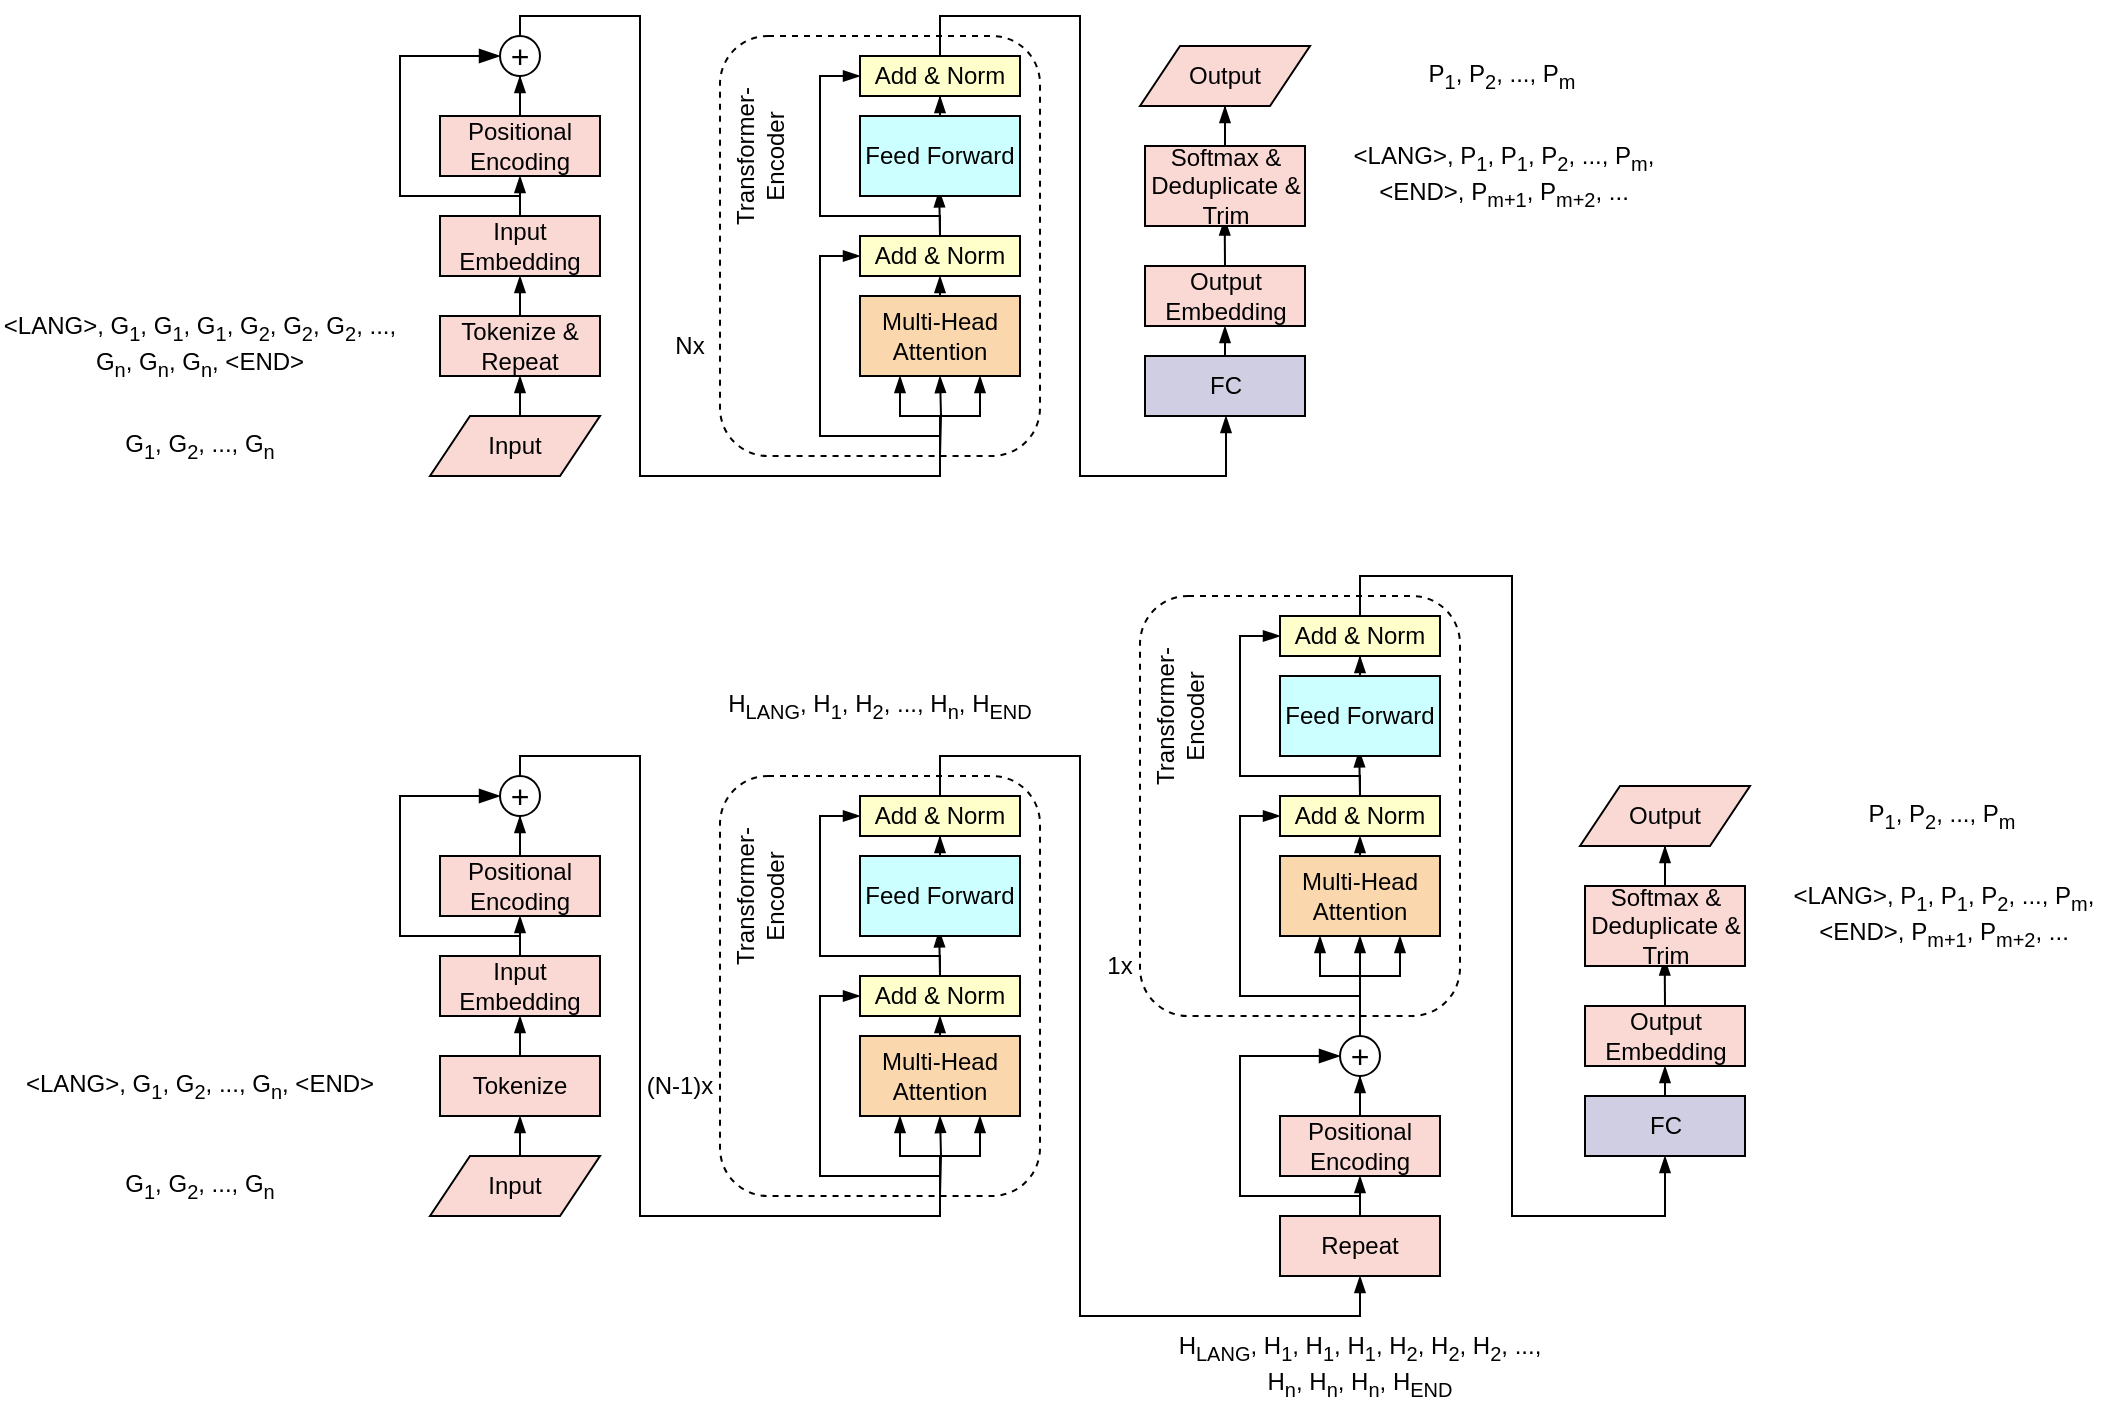 <mxfile version="20.8.13" type="github">
  <diagram name="Page-1" id="c7558073-3199-34d8-9f00-42111426c3f3">
    <mxGraphModel dx="2256" dy="549" grid="1" gridSize="10" guides="1" tooltips="1" connect="1" arrows="1" fold="1" page="1" pageScale="1" pageWidth="826" pageHeight="1169" background="none" math="0" shadow="0">
      <root>
        <mxCell id="0" />
        <mxCell id="1" parent="0" />
        <mxCell id="MkItr3fGSmLbSDY-v6VV-119" value="" style="rounded=1;whiteSpace=wrap;html=1;strokeWidth=1;fontSize=16;fillColor=none;fontStyle=0;dashed=1;" vertex="1" parent="1">
          <mxGeometry x="280" y="140" width="160" height="210" as="geometry" />
        </mxCell>
        <mxCell id="MkItr3fGSmLbSDY-v6VV-110" style="edgeStyle=orthogonalEdgeStyle;rounded=0;orthogonalLoop=1;jettySize=auto;html=1;exitX=0.5;exitY=0;exitDx=0;exitDy=0;strokeWidth=1;fontSize=20;entryX=0.495;entryY=0.93;entryDx=0;entryDy=0;entryPerimeter=0;endArrow=blockThin;endFill=1;fontStyle=0" edge="1" parent="1" source="14" target="MkItr3fGSmLbSDY-v6VV-109">
          <mxGeometry relative="1" as="geometry" />
        </mxCell>
        <mxCell id="MkItr3fGSmLbSDY-v6VV-113" style="edgeStyle=orthogonalEdgeStyle;rounded=0;orthogonalLoop=1;jettySize=auto;html=1;exitX=0.5;exitY=0;exitDx=0;exitDy=0;entryX=0;entryY=0.5;entryDx=0;entryDy=0;strokeWidth=1;fontSize=20;endArrow=blockThin;endFill=1;fontStyle=0" edge="1" parent="1" source="14" target="MkItr3fGSmLbSDY-v6VV-111">
          <mxGeometry relative="1" as="geometry">
            <Array as="points">
              <mxPoint x="390" y="230" />
              <mxPoint x="330" y="230" />
              <mxPoint x="330" y="160" />
            </Array>
          </mxGeometry>
        </mxCell>
        <mxCell id="14" value="Add &amp; Norm" style="whiteSpace=wrap;align=center;verticalAlign=middle;fontStyle=0;strokeWidth=1;fillColor=#FFFFCC" parent="1" vertex="1">
          <mxGeometry x="350" y="240" width="80" height="20" as="geometry" />
        </mxCell>
        <mxCell id="MkItr3fGSmLbSDY-v6VV-99" style="edgeStyle=orthogonalEdgeStyle;rounded=0;orthogonalLoop=1;jettySize=auto;html=1;exitX=0.5;exitY=0;exitDx=0;exitDy=0;entryX=0.5;entryY=1;entryDx=0;entryDy=0;strokeWidth=1;endArrow=blockThin;endFill=1;fontStyle=0" edge="1" parent="1" source="MkItr3fGSmLbSDY-v6VV-98" target="14">
          <mxGeometry relative="1" as="geometry" />
        </mxCell>
        <mxCell id="MkItr3fGSmLbSDY-v6VV-98" value="Multi-Head Attention" style="whiteSpace=wrap;align=center;verticalAlign=middle;fontStyle=0;strokeWidth=1;fillColor=#fad7ac;strokeColor=#000000;" vertex="1" parent="1">
          <mxGeometry x="350" y="270" width="80" height="40" as="geometry" />
        </mxCell>
        <mxCell id="MkItr3fGSmLbSDY-v6VV-104" style="edgeStyle=orthogonalEdgeStyle;rounded=0;orthogonalLoop=1;jettySize=auto;html=1;exitX=0.5;exitY=0;exitDx=0;exitDy=0;entryX=0.5;entryY=1;entryDx=0;entryDy=0;fontSize=20;strokeWidth=1;endArrow=blockThin;endFill=1;fontStyle=0" edge="1" parent="1" source="MkItr3fGSmLbSDY-v6VV-100" target="MkItr3fGSmLbSDY-v6VV-102">
          <mxGeometry relative="1" as="geometry" />
        </mxCell>
        <mxCell id="MkItr3fGSmLbSDY-v6VV-100" value="Input Embedding" style="whiteSpace=wrap;align=center;verticalAlign=middle;fontStyle=0;strokeWidth=1;fillColor=#fad9d5;strokeColor=#000000;" vertex="1" parent="1">
          <mxGeometry x="140" y="230" width="80" height="30" as="geometry" />
        </mxCell>
        <mxCell id="MkItr3fGSmLbSDY-v6VV-114" style="edgeStyle=orthogonalEdgeStyle;rounded=0;orthogonalLoop=1;jettySize=auto;html=1;exitX=0.5;exitY=0;exitDx=0;exitDy=0;strokeWidth=1;fontSize=20;endArrow=blockThin;endFill=1;fontStyle=0" edge="1" parent="1" target="MkItr3fGSmLbSDY-v6VV-98">
          <mxGeometry relative="1" as="geometry">
            <mxPoint x="390" y="350" as="sourcePoint" />
          </mxGeometry>
        </mxCell>
        <mxCell id="MkItr3fGSmLbSDY-v6VV-115" style="edgeStyle=orthogonalEdgeStyle;rounded=0;orthogonalLoop=1;jettySize=auto;html=1;exitX=0.5;exitY=0;exitDx=0;exitDy=0;entryX=0.75;entryY=1;entryDx=0;entryDy=0;strokeWidth=1;fontSize=20;endArrow=blockThin;endFill=1;fontStyle=0" edge="1" parent="1" target="MkItr3fGSmLbSDY-v6VV-98">
          <mxGeometry relative="1" as="geometry">
            <mxPoint x="390" y="350" as="sourcePoint" />
            <Array as="points">
              <mxPoint x="390" y="330" />
              <mxPoint x="410" y="330" />
            </Array>
          </mxGeometry>
        </mxCell>
        <mxCell id="MkItr3fGSmLbSDY-v6VV-116" style="edgeStyle=orthogonalEdgeStyle;rounded=0;orthogonalLoop=1;jettySize=auto;html=1;exitX=0.5;exitY=0;exitDx=0;exitDy=0;entryX=0.25;entryY=1;entryDx=0;entryDy=0;strokeWidth=1;fontSize=20;endArrow=blockThin;endFill=1;fontStyle=0" edge="1" parent="1" source="MkItr3fGSmLbSDY-v6VV-101" target="MkItr3fGSmLbSDY-v6VV-98">
          <mxGeometry relative="1" as="geometry">
            <mxPoint x="390" y="350" as="sourcePoint" />
            <Array as="points">
              <mxPoint x="180" y="130" />
              <mxPoint x="240" y="130" />
              <mxPoint x="240" y="360" />
              <mxPoint x="390" y="360" />
              <mxPoint x="390" y="330" />
              <mxPoint x="370" y="330" />
            </Array>
          </mxGeometry>
        </mxCell>
        <mxCell id="MkItr3fGSmLbSDY-v6VV-117" style="edgeStyle=orthogonalEdgeStyle;rounded=0;orthogonalLoop=1;jettySize=auto;html=1;exitX=0.5;exitY=0;exitDx=0;exitDy=0;entryX=0;entryY=0.5;entryDx=0;entryDy=0;strokeWidth=1;fontSize=20;endArrow=blockThin;endFill=1;fontStyle=0" edge="1" parent="1" source="MkItr3fGSmLbSDY-v6VV-101" target="14">
          <mxGeometry relative="1" as="geometry">
            <mxPoint x="390" y="350" as="sourcePoint" />
            <Array as="points">
              <mxPoint x="180" y="130" />
              <mxPoint x="240" y="130" />
              <mxPoint x="240" y="360" />
              <mxPoint x="390" y="360" />
              <mxPoint x="390" y="340" />
              <mxPoint x="330" y="340" />
              <mxPoint x="330" y="250" />
            </Array>
          </mxGeometry>
        </mxCell>
        <mxCell id="MkItr3fGSmLbSDY-v6VV-101" value="&lt;font style=&quot;font-size: 16px;&quot;&gt;+&lt;/font&gt;" style="ellipse;whiteSpace=wrap;html=1;aspect=fixed;strokeColor=#000000;strokeWidth=1;fontStyle=0" vertex="1" parent="1">
          <mxGeometry x="170" y="140" width="20" height="20" as="geometry" />
        </mxCell>
        <mxCell id="MkItr3fGSmLbSDY-v6VV-106" style="edgeStyle=orthogonalEdgeStyle;rounded=0;orthogonalLoop=1;jettySize=auto;html=1;exitX=0.5;exitY=0;exitDx=0;exitDy=0;fontSize=20;strokeWidth=1;endArrow=blockThin;endFill=1;fontStyle=0" edge="1" parent="1" source="MkItr3fGSmLbSDY-v6VV-102" target="MkItr3fGSmLbSDY-v6VV-101">
          <mxGeometry relative="1" as="geometry" />
        </mxCell>
        <mxCell id="MkItr3fGSmLbSDY-v6VV-102" value="Positional Encoding" style="whiteSpace=wrap;align=center;verticalAlign=middle;fontStyle=0;strokeWidth=1;fillColor=#fad9d5;strokeColor=#000000;" vertex="1" parent="1">
          <mxGeometry x="140" y="180" width="80" height="30" as="geometry" />
        </mxCell>
        <mxCell id="MkItr3fGSmLbSDY-v6VV-107" value="" style="edgeStyle=segmentEdgeStyle;endArrow=blockThin;html=1;curved=0;rounded=0;endSize=8;startSize=8;fontSize=20;exitX=0.5;exitY=0;exitDx=0;exitDy=0;entryX=0;entryY=0.5;entryDx=0;entryDy=0;strokeWidth=1;endFill=1;fontStyle=0" edge="1" parent="1" source="MkItr3fGSmLbSDY-v6VV-100" target="MkItr3fGSmLbSDY-v6VV-101">
          <mxGeometry width="50" height="50" relative="1" as="geometry">
            <mxPoint x="180" y="270" as="sourcePoint" />
            <mxPoint x="380" y="250" as="targetPoint" />
            <Array as="points">
              <mxPoint x="180" y="220" />
              <mxPoint x="120" y="220" />
              <mxPoint x="120" y="150" />
            </Array>
          </mxGeometry>
        </mxCell>
        <mxCell id="MkItr3fGSmLbSDY-v6VV-141" style="edgeStyle=orthogonalEdgeStyle;rounded=0;orthogonalLoop=1;jettySize=auto;html=1;exitX=0.5;exitY=0;exitDx=0;exitDy=0;entryX=0.498;entryY=0.906;entryDx=0;entryDy=0;entryPerimeter=0;strokeWidth=1;fontSize=12;endArrow=blockThin;endFill=1;" edge="1" parent="1" source="MkItr3fGSmLbSDY-v6VV-108" target="MkItr3fGSmLbSDY-v6VV-140">
          <mxGeometry relative="1" as="geometry" />
        </mxCell>
        <mxCell id="MkItr3fGSmLbSDY-v6VV-108" value="Output Embedding" style="whiteSpace=wrap;align=center;verticalAlign=middle;fontStyle=0;strokeWidth=1;fillColor=#fad9d5;strokeColor=#000000;" vertex="1" parent="1">
          <mxGeometry x="492.5" y="255" width="80" height="30" as="geometry" />
        </mxCell>
        <mxCell id="MkItr3fGSmLbSDY-v6VV-112" style="edgeStyle=orthogonalEdgeStyle;rounded=0;orthogonalLoop=1;jettySize=auto;html=1;exitX=0.5;exitY=0;exitDx=0;exitDy=0;strokeWidth=1;fontSize=20;endArrow=blockThin;endFill=1;fontStyle=0" edge="1" parent="1" source="MkItr3fGSmLbSDY-v6VV-109" target="MkItr3fGSmLbSDY-v6VV-111">
          <mxGeometry relative="1" as="geometry" />
        </mxCell>
        <mxCell id="MkItr3fGSmLbSDY-v6VV-109" value="Feed Forward" style="whiteSpace=wrap;align=center;verticalAlign=middle;fontStyle=0;strokeWidth=1;fillColor=#CCFFFF;" vertex="1" parent="1">
          <mxGeometry x="350" y="180" width="80" height="40" as="geometry" />
        </mxCell>
        <mxCell id="MkItr3fGSmLbSDY-v6VV-130" style="edgeStyle=orthogonalEdgeStyle;rounded=0;orthogonalLoop=1;jettySize=auto;html=1;exitX=0.5;exitY=0;exitDx=0;exitDy=0;strokeWidth=1;fontSize=12;endArrow=blockThin;endFill=1;fontStyle=0;entryX=0.5;entryY=1;entryDx=0;entryDy=0;" edge="1" parent="1" source="MkItr3fGSmLbSDY-v6VV-111" target="MkItr3fGSmLbSDY-v6VV-129">
          <mxGeometry relative="1" as="geometry">
            <mxPoint x="600" y="380" as="targetPoint" />
            <Array as="points">
              <mxPoint x="390" y="130" />
              <mxPoint x="460" y="130" />
              <mxPoint x="460" y="360" />
              <mxPoint x="533" y="360" />
              <mxPoint x="533" y="330" />
            </Array>
          </mxGeometry>
        </mxCell>
        <mxCell id="MkItr3fGSmLbSDY-v6VV-111" value="Add &amp; Norm" style="whiteSpace=wrap;align=center;verticalAlign=middle;fontStyle=0;strokeWidth=1;fillColor=#FFFFCC" vertex="1" parent="1">
          <mxGeometry x="350" y="150" width="80" height="20" as="geometry" />
        </mxCell>
        <mxCell id="MkItr3fGSmLbSDY-v6VV-121" value="Transformer-Encoder" style="text;html=1;strokeColor=none;fillColor=none;align=center;verticalAlign=middle;whiteSpace=wrap;rounded=0;fontSize=12;horizontal=0;fontStyle=0" vertex="1" parent="1">
          <mxGeometry x="270" y="185" width="60" height="30" as="geometry" />
        </mxCell>
        <mxCell id="MkItr3fGSmLbSDY-v6VV-122" value="Nx" style="text;html=1;strokeColor=none;fillColor=none;align=center;verticalAlign=middle;whiteSpace=wrap;rounded=0;fontSize=12;fontStyle=0" vertex="1" parent="1">
          <mxGeometry x="250" y="280" width="30" height="30" as="geometry" />
        </mxCell>
        <mxCell id="MkItr3fGSmLbSDY-v6VV-131" style="edgeStyle=orthogonalEdgeStyle;rounded=0;orthogonalLoop=1;jettySize=auto;html=1;exitX=0.5;exitY=0;exitDx=0;exitDy=0;entryX=0.5;entryY=1;entryDx=0;entryDy=0;strokeWidth=1;fontSize=12;endArrow=blockThin;endFill=1;fontStyle=0" edge="1" parent="1" source="MkItr3fGSmLbSDY-v6VV-129" target="MkItr3fGSmLbSDY-v6VV-108">
          <mxGeometry relative="1" as="geometry" />
        </mxCell>
        <mxCell id="MkItr3fGSmLbSDY-v6VV-129" value="FC" style="whiteSpace=wrap;align=center;verticalAlign=middle;fontStyle=0;strokeWidth=1;fillColor=#d0cee2;strokeColor=#000000;" vertex="1" parent="1">
          <mxGeometry x="492.5" y="300" width="80" height="30" as="geometry" />
        </mxCell>
        <mxCell id="MkItr3fGSmLbSDY-v6VV-136" style="edgeStyle=orthogonalEdgeStyle;rounded=0;orthogonalLoop=1;jettySize=auto;html=1;exitX=0.5;exitY=0;exitDx=0;exitDy=0;entryX=0.5;entryY=1;entryDx=0;entryDy=0;strokeWidth=1;fontSize=12;endArrow=blockThin;endFill=1;" edge="1" parent="1" source="MkItr3fGSmLbSDY-v6VV-133" target="MkItr3fGSmLbSDY-v6VV-134">
          <mxGeometry relative="1" as="geometry" />
        </mxCell>
        <mxCell id="MkItr3fGSmLbSDY-v6VV-133" value="Input" style="shape=parallelogram;perimeter=parallelogramPerimeter;whiteSpace=wrap;html=1;fixedSize=1;strokeColor=#000000;strokeWidth=1;fontSize=12;fillColor=#fad9d5;fontStyle=0" vertex="1" parent="1">
          <mxGeometry x="135" y="330" width="85" height="30" as="geometry" />
        </mxCell>
        <mxCell id="MkItr3fGSmLbSDY-v6VV-137" style="edgeStyle=orthogonalEdgeStyle;rounded=0;orthogonalLoop=1;jettySize=auto;html=1;exitX=0.5;exitY=0;exitDx=0;exitDy=0;entryX=0.5;entryY=1;entryDx=0;entryDy=0;strokeWidth=1;fontSize=12;endArrow=blockThin;endFill=1;" edge="1" parent="1" source="MkItr3fGSmLbSDY-v6VV-134" target="MkItr3fGSmLbSDY-v6VV-100">
          <mxGeometry relative="1" as="geometry" />
        </mxCell>
        <mxCell id="MkItr3fGSmLbSDY-v6VV-134" value="Tokenize &amp; Repeat" style="whiteSpace=wrap;align=center;verticalAlign=middle;fontStyle=0;strokeWidth=1;fillColor=#fad9d5;strokeColor=#000000;" vertex="1" parent="1">
          <mxGeometry x="140" y="280" width="80" height="30" as="geometry" />
        </mxCell>
        <mxCell id="MkItr3fGSmLbSDY-v6VV-135" value="G&lt;sub style=&quot;border-color: var(--border-color);&quot;&gt;1&lt;/sub&gt;, G&lt;sub style=&quot;border-color: var(--border-color);&quot;&gt;2&lt;/sub&gt;, ..., G&lt;sub style=&quot;border-color: var(--border-color);&quot;&gt;n&lt;/sub&gt;" style="text;html=1;strokeColor=none;fillColor=none;align=center;verticalAlign=middle;whiteSpace=wrap;rounded=0;fontSize=12;" vertex="1" parent="1">
          <mxGeometry x="-25" y="330" width="90" height="30" as="geometry" />
        </mxCell>
        <mxCell id="MkItr3fGSmLbSDY-v6VV-138" value="&amp;lt;LANG&amp;gt;, G&lt;sub style=&quot;border-color: var(--border-color);&quot;&gt;1&lt;/sub&gt;, G&lt;sub style=&quot;border-color: var(--border-color);&quot;&gt;1&lt;/sub&gt;, G&lt;sub style=&quot;border-color: var(--border-color);&quot;&gt;1&lt;/sub&gt;, G&lt;sub style=&quot;border-color: var(--border-color);&quot;&gt;2&lt;/sub&gt;, G&lt;sub style=&quot;border-color: var(--border-color);&quot;&gt;2&lt;/sub&gt;, G&lt;sub style=&quot;border-color: var(--border-color);&quot;&gt;2&lt;/sub&gt;,&amp;nbsp;..., G&lt;sub style=&quot;border-color: var(--border-color);&quot;&gt;n&lt;/sub&gt;, G&lt;sub style=&quot;border-color: var(--border-color);&quot;&gt;n&lt;/sub&gt;,&amp;nbsp;G&lt;sub style=&quot;border-color: var(--border-color);&quot;&gt;n&lt;/sub&gt;, &amp;lt;END&amp;gt;" style="text;html=1;strokeColor=none;fillColor=none;align=center;verticalAlign=middle;whiteSpace=wrap;rounded=0;fontSize=12;" vertex="1" parent="1">
          <mxGeometry x="-80" y="280" width="200" height="30" as="geometry" />
        </mxCell>
        <mxCell id="MkItr3fGSmLbSDY-v6VV-143" style="edgeStyle=orthogonalEdgeStyle;rounded=0;orthogonalLoop=1;jettySize=auto;html=1;exitX=0.5;exitY=0;exitDx=0;exitDy=0;strokeWidth=1;fontSize=12;endArrow=blockThin;endFill=1;" edge="1" parent="1" source="MkItr3fGSmLbSDY-v6VV-140" target="MkItr3fGSmLbSDY-v6VV-142">
          <mxGeometry relative="1" as="geometry" />
        </mxCell>
        <mxCell id="MkItr3fGSmLbSDY-v6VV-140" value="Softmax &amp; Deduplicate &amp; Trim" style="whiteSpace=wrap;align=center;verticalAlign=middle;fontStyle=0;strokeWidth=1;fillColor=#fad9d5;strokeColor=#000000;" vertex="1" parent="1">
          <mxGeometry x="492.5" y="195" width="80" height="40" as="geometry" />
        </mxCell>
        <mxCell id="MkItr3fGSmLbSDY-v6VV-142" value="Output" style="shape=parallelogram;perimeter=parallelogramPerimeter;whiteSpace=wrap;html=1;fixedSize=1;strokeColor=#000000;strokeWidth=1;fontSize=12;fillColor=#fad9d5;fontStyle=0" vertex="1" parent="1">
          <mxGeometry x="490" y="145" width="85" height="30" as="geometry" />
        </mxCell>
        <mxCell id="MkItr3fGSmLbSDY-v6VV-144" value="P&lt;sub style=&quot;border-color: var(--border-color);&quot;&gt;1&lt;/sub&gt;, P&lt;sub style=&quot;border-color: var(--border-color);&quot;&gt;2&lt;/sub&gt;, ..., P&lt;sub style=&quot;border-color: var(--border-color);&quot;&gt;m&lt;/sub&gt;" style="text;html=1;strokeColor=none;fillColor=none;align=center;verticalAlign=middle;whiteSpace=wrap;rounded=0;fontSize=12;" vertex="1" parent="1">
          <mxGeometry x="626.25" y="145" width="90" height="30" as="geometry" />
        </mxCell>
        <mxCell id="MkItr3fGSmLbSDY-v6VV-145" value="&amp;lt;LANG&amp;gt;, P&lt;sub style=&quot;border-color: var(--border-color);&quot;&gt;1&lt;/sub&gt;, P&lt;sub style=&quot;border-color: var(--border-color);&quot;&gt;1&lt;/sub&gt;,&amp;nbsp;P&lt;sub style=&quot;border-color: var(--border-color);&quot;&gt;2&lt;/sub&gt;, ..., P&lt;sub style=&quot;border-color: var(--border-color);&quot;&gt;m&lt;/sub&gt;, &amp;lt;END&amp;gt;, P&lt;sub&gt;m+1&lt;/sub&gt;, P&lt;sub&gt;m+2&lt;/sub&gt;, ..." style="text;html=1;strokeColor=none;fillColor=none;align=center;verticalAlign=middle;whiteSpace=wrap;rounded=0;fontSize=12;" vertex="1" parent="1">
          <mxGeometry x="592.5" y="195" width="157.5" height="30" as="geometry" />
        </mxCell>
        <mxCell id="MkItr3fGSmLbSDY-v6VV-146" value="" style="rounded=1;whiteSpace=wrap;html=1;strokeWidth=1;fontSize=16;fillColor=none;fontStyle=0;dashed=1;" vertex="1" parent="1">
          <mxGeometry x="280" y="510" width="160" height="210" as="geometry" />
        </mxCell>
        <mxCell id="MkItr3fGSmLbSDY-v6VV-147" style="edgeStyle=orthogonalEdgeStyle;rounded=0;orthogonalLoop=1;jettySize=auto;html=1;exitX=0.5;exitY=0;exitDx=0;exitDy=0;strokeWidth=1;fontSize=20;entryX=0.495;entryY=0.93;entryDx=0;entryDy=0;entryPerimeter=0;endArrow=blockThin;endFill=1;fontStyle=0" edge="1" parent="1" source="MkItr3fGSmLbSDY-v6VV-149" target="MkItr3fGSmLbSDY-v6VV-165">
          <mxGeometry relative="1" as="geometry" />
        </mxCell>
        <mxCell id="MkItr3fGSmLbSDY-v6VV-148" style="edgeStyle=orthogonalEdgeStyle;rounded=0;orthogonalLoop=1;jettySize=auto;html=1;exitX=0.5;exitY=0;exitDx=0;exitDy=0;entryX=0;entryY=0.5;entryDx=0;entryDy=0;strokeWidth=1;fontSize=20;endArrow=blockThin;endFill=1;fontStyle=0" edge="1" parent="1" source="MkItr3fGSmLbSDY-v6VV-149" target="MkItr3fGSmLbSDY-v6VV-167">
          <mxGeometry relative="1" as="geometry">
            <Array as="points">
              <mxPoint x="390" y="600" />
              <mxPoint x="330" y="600" />
              <mxPoint x="330" y="530" />
            </Array>
          </mxGeometry>
        </mxCell>
        <mxCell id="MkItr3fGSmLbSDY-v6VV-149" value="Add &amp; Norm" style="whiteSpace=wrap;align=center;verticalAlign=middle;fontStyle=0;strokeWidth=1;fillColor=#FFFFCC" vertex="1" parent="1">
          <mxGeometry x="350" y="610" width="80" height="20" as="geometry" />
        </mxCell>
        <mxCell id="MkItr3fGSmLbSDY-v6VV-150" style="edgeStyle=orthogonalEdgeStyle;rounded=0;orthogonalLoop=1;jettySize=auto;html=1;exitX=0.5;exitY=0;exitDx=0;exitDy=0;entryX=0.5;entryY=1;entryDx=0;entryDy=0;strokeWidth=1;endArrow=blockThin;endFill=1;fontStyle=0" edge="1" parent="1" source="MkItr3fGSmLbSDY-v6VV-151" target="MkItr3fGSmLbSDY-v6VV-149">
          <mxGeometry relative="1" as="geometry" />
        </mxCell>
        <mxCell id="MkItr3fGSmLbSDY-v6VV-151" value="Multi-Head Attention" style="whiteSpace=wrap;align=center;verticalAlign=middle;fontStyle=0;strokeWidth=1;fillColor=#fad7ac;strokeColor=#000000;" vertex="1" parent="1">
          <mxGeometry x="350" y="640" width="80" height="40" as="geometry" />
        </mxCell>
        <mxCell id="MkItr3fGSmLbSDY-v6VV-152" style="edgeStyle=orthogonalEdgeStyle;rounded=0;orthogonalLoop=1;jettySize=auto;html=1;exitX=0.5;exitY=0;exitDx=0;exitDy=0;entryX=0.5;entryY=1;entryDx=0;entryDy=0;fontSize=20;strokeWidth=1;endArrow=blockThin;endFill=1;fontStyle=0" edge="1" parent="1" source="MkItr3fGSmLbSDY-v6VV-153" target="MkItr3fGSmLbSDY-v6VV-160">
          <mxGeometry relative="1" as="geometry" />
        </mxCell>
        <mxCell id="MkItr3fGSmLbSDY-v6VV-153" value="Input Embedding" style="whiteSpace=wrap;align=center;verticalAlign=middle;fontStyle=0;strokeWidth=1;fillColor=#fad9d5;strokeColor=#000000;" vertex="1" parent="1">
          <mxGeometry x="140" y="600" width="80" height="30" as="geometry" />
        </mxCell>
        <mxCell id="MkItr3fGSmLbSDY-v6VV-154" style="edgeStyle=orthogonalEdgeStyle;rounded=0;orthogonalLoop=1;jettySize=auto;html=1;exitX=0.5;exitY=0;exitDx=0;exitDy=0;strokeWidth=1;fontSize=20;endArrow=blockThin;endFill=1;fontStyle=0" edge="1" parent="1" target="MkItr3fGSmLbSDY-v6VV-151">
          <mxGeometry relative="1" as="geometry">
            <mxPoint x="390" y="720" as="sourcePoint" />
          </mxGeometry>
        </mxCell>
        <mxCell id="MkItr3fGSmLbSDY-v6VV-155" style="edgeStyle=orthogonalEdgeStyle;rounded=0;orthogonalLoop=1;jettySize=auto;html=1;exitX=0.5;exitY=0;exitDx=0;exitDy=0;entryX=0.75;entryY=1;entryDx=0;entryDy=0;strokeWidth=1;fontSize=20;endArrow=blockThin;endFill=1;fontStyle=0" edge="1" parent="1" target="MkItr3fGSmLbSDY-v6VV-151">
          <mxGeometry relative="1" as="geometry">
            <mxPoint x="390" y="720" as="sourcePoint" />
            <Array as="points">
              <mxPoint x="390" y="700" />
              <mxPoint x="410" y="700" />
            </Array>
          </mxGeometry>
        </mxCell>
        <mxCell id="MkItr3fGSmLbSDY-v6VV-156" style="edgeStyle=orthogonalEdgeStyle;rounded=0;orthogonalLoop=1;jettySize=auto;html=1;exitX=0.5;exitY=0;exitDx=0;exitDy=0;entryX=0.25;entryY=1;entryDx=0;entryDy=0;strokeWidth=1;fontSize=20;endArrow=blockThin;endFill=1;fontStyle=0" edge="1" parent="1" source="MkItr3fGSmLbSDY-v6VV-158" target="MkItr3fGSmLbSDY-v6VV-151">
          <mxGeometry relative="1" as="geometry">
            <mxPoint x="390" y="720" as="sourcePoint" />
            <Array as="points">
              <mxPoint x="180" y="500" />
              <mxPoint x="240" y="500" />
              <mxPoint x="240" y="730" />
              <mxPoint x="390" y="730" />
              <mxPoint x="390" y="700" />
              <mxPoint x="370" y="700" />
            </Array>
          </mxGeometry>
        </mxCell>
        <mxCell id="MkItr3fGSmLbSDY-v6VV-157" style="edgeStyle=orthogonalEdgeStyle;rounded=0;orthogonalLoop=1;jettySize=auto;html=1;exitX=0.5;exitY=0;exitDx=0;exitDy=0;entryX=0;entryY=0.5;entryDx=0;entryDy=0;strokeWidth=1;fontSize=20;endArrow=blockThin;endFill=1;fontStyle=0" edge="1" parent="1" source="MkItr3fGSmLbSDY-v6VV-158" target="MkItr3fGSmLbSDY-v6VV-149">
          <mxGeometry relative="1" as="geometry">
            <mxPoint x="390" y="720" as="sourcePoint" />
            <Array as="points">
              <mxPoint x="180" y="500" />
              <mxPoint x="240" y="500" />
              <mxPoint x="240" y="730" />
              <mxPoint x="390" y="730" />
              <mxPoint x="390" y="710" />
              <mxPoint x="330" y="710" />
              <mxPoint x="330" y="620" />
            </Array>
          </mxGeometry>
        </mxCell>
        <mxCell id="MkItr3fGSmLbSDY-v6VV-158" value="&lt;font style=&quot;font-size: 16px;&quot;&gt;+&lt;/font&gt;" style="ellipse;whiteSpace=wrap;html=1;aspect=fixed;strokeColor=#000000;strokeWidth=1;fontStyle=0" vertex="1" parent="1">
          <mxGeometry x="170" y="510" width="20" height="20" as="geometry" />
        </mxCell>
        <mxCell id="MkItr3fGSmLbSDY-v6VV-159" style="edgeStyle=orthogonalEdgeStyle;rounded=0;orthogonalLoop=1;jettySize=auto;html=1;exitX=0.5;exitY=0;exitDx=0;exitDy=0;fontSize=20;strokeWidth=1;endArrow=blockThin;endFill=1;fontStyle=0" edge="1" parent="1" source="MkItr3fGSmLbSDY-v6VV-160" target="MkItr3fGSmLbSDY-v6VV-158">
          <mxGeometry relative="1" as="geometry" />
        </mxCell>
        <mxCell id="MkItr3fGSmLbSDY-v6VV-160" value="Positional Encoding" style="whiteSpace=wrap;align=center;verticalAlign=middle;fontStyle=0;strokeWidth=1;fillColor=#fad9d5;strokeColor=#000000;" vertex="1" parent="1">
          <mxGeometry x="140" y="550" width="80" height="30" as="geometry" />
        </mxCell>
        <mxCell id="MkItr3fGSmLbSDY-v6VV-161" value="" style="edgeStyle=segmentEdgeStyle;endArrow=blockThin;html=1;curved=0;rounded=0;endSize=8;startSize=8;fontSize=20;exitX=0.5;exitY=0;exitDx=0;exitDy=0;entryX=0;entryY=0.5;entryDx=0;entryDy=0;strokeWidth=1;endFill=1;fontStyle=0" edge="1" parent="1" source="MkItr3fGSmLbSDY-v6VV-153" target="MkItr3fGSmLbSDY-v6VV-158">
          <mxGeometry width="50" height="50" relative="1" as="geometry">
            <mxPoint x="180" y="640" as="sourcePoint" />
            <mxPoint x="380" y="620" as="targetPoint" />
            <Array as="points">
              <mxPoint x="180" y="590" />
              <mxPoint x="120" y="590" />
              <mxPoint x="120" y="520" />
            </Array>
          </mxGeometry>
        </mxCell>
        <mxCell id="MkItr3fGSmLbSDY-v6VV-162" style="edgeStyle=orthogonalEdgeStyle;rounded=0;orthogonalLoop=1;jettySize=auto;html=1;exitX=0.5;exitY=0;exitDx=0;exitDy=0;entryX=0.498;entryY=0.906;entryDx=0;entryDy=0;entryPerimeter=0;strokeWidth=1;fontSize=12;endArrow=blockThin;endFill=1;" edge="1" parent="1" source="MkItr3fGSmLbSDY-v6VV-163" target="MkItr3fGSmLbSDY-v6VV-179">
          <mxGeometry relative="1" as="geometry" />
        </mxCell>
        <mxCell id="MkItr3fGSmLbSDY-v6VV-163" value="Output Embedding" style="whiteSpace=wrap;align=center;verticalAlign=middle;fontStyle=0;strokeWidth=1;fillColor=#fad9d5;strokeColor=#000000;" vertex="1" parent="1">
          <mxGeometry x="712.5" y="625" width="80" height="30" as="geometry" />
        </mxCell>
        <mxCell id="MkItr3fGSmLbSDY-v6VV-164" style="edgeStyle=orthogonalEdgeStyle;rounded=0;orthogonalLoop=1;jettySize=auto;html=1;exitX=0.5;exitY=0;exitDx=0;exitDy=0;strokeWidth=1;fontSize=20;endArrow=blockThin;endFill=1;fontStyle=0" edge="1" parent="1" source="MkItr3fGSmLbSDY-v6VV-165" target="MkItr3fGSmLbSDY-v6VV-167">
          <mxGeometry relative="1" as="geometry" />
        </mxCell>
        <mxCell id="MkItr3fGSmLbSDY-v6VV-165" value="Feed Forward" style="whiteSpace=wrap;align=center;verticalAlign=middle;fontStyle=0;strokeWidth=1;fillColor=#CCFFFF;" vertex="1" parent="1">
          <mxGeometry x="350" y="550" width="80" height="40" as="geometry" />
        </mxCell>
        <mxCell id="MkItr3fGSmLbSDY-v6VV-205" style="edgeStyle=orthogonalEdgeStyle;rounded=0;orthogonalLoop=1;jettySize=auto;html=1;exitX=0.5;exitY=0;exitDx=0;exitDy=0;strokeWidth=1;fontSize=12;endArrow=blockThin;endFill=1;entryX=0.5;entryY=1;entryDx=0;entryDy=0;" edge="1" parent="1" source="MkItr3fGSmLbSDY-v6VV-167" target="MkItr3fGSmLbSDY-v6VV-200">
          <mxGeometry relative="1" as="geometry">
            <mxPoint x="460" y="850" as="targetPoint" />
            <Array as="points">
              <mxPoint x="390" y="500" />
              <mxPoint x="460" y="500" />
              <mxPoint x="460" y="780" />
              <mxPoint x="600" y="780" />
            </Array>
          </mxGeometry>
        </mxCell>
        <mxCell id="MkItr3fGSmLbSDY-v6VV-167" value="Add &amp; Norm" style="whiteSpace=wrap;align=center;verticalAlign=middle;fontStyle=0;strokeWidth=1;fillColor=#FFFFCC" vertex="1" parent="1">
          <mxGeometry x="350" y="520" width="80" height="20" as="geometry" />
        </mxCell>
        <mxCell id="MkItr3fGSmLbSDY-v6VV-168" value="Transformer-Encoder" style="text;html=1;strokeColor=none;fillColor=none;align=center;verticalAlign=middle;whiteSpace=wrap;rounded=0;fontSize=12;horizontal=0;fontStyle=0" vertex="1" parent="1">
          <mxGeometry x="270" y="555" width="60" height="30" as="geometry" />
        </mxCell>
        <mxCell id="MkItr3fGSmLbSDY-v6VV-169" value="(N-1)x" style="text;html=1;strokeColor=none;fillColor=none;align=center;verticalAlign=middle;whiteSpace=wrap;rounded=0;fontSize=12;fontStyle=0" vertex="1" parent="1">
          <mxGeometry x="240" y="650" width="40" height="30" as="geometry" />
        </mxCell>
        <mxCell id="MkItr3fGSmLbSDY-v6VV-170" style="edgeStyle=orthogonalEdgeStyle;rounded=0;orthogonalLoop=1;jettySize=auto;html=1;exitX=0.5;exitY=0;exitDx=0;exitDy=0;entryX=0.5;entryY=1;entryDx=0;entryDy=0;strokeWidth=1;fontSize=12;endArrow=blockThin;endFill=1;fontStyle=0" edge="1" parent="1" source="MkItr3fGSmLbSDY-v6VV-171" target="MkItr3fGSmLbSDY-v6VV-163">
          <mxGeometry relative="1" as="geometry" />
        </mxCell>
        <mxCell id="MkItr3fGSmLbSDY-v6VV-171" value="FC" style="whiteSpace=wrap;align=center;verticalAlign=middle;fontStyle=0;strokeWidth=1;fillColor=#d0cee2;strokeColor=#000000;" vertex="1" parent="1">
          <mxGeometry x="712.5" y="670" width="80" height="30" as="geometry" />
        </mxCell>
        <mxCell id="MkItr3fGSmLbSDY-v6VV-172" style="edgeStyle=orthogonalEdgeStyle;rounded=0;orthogonalLoop=1;jettySize=auto;html=1;exitX=0.5;exitY=0;exitDx=0;exitDy=0;entryX=0.5;entryY=1;entryDx=0;entryDy=0;strokeWidth=1;fontSize=12;endArrow=blockThin;endFill=1;" edge="1" parent="1" source="MkItr3fGSmLbSDY-v6VV-173" target="MkItr3fGSmLbSDY-v6VV-175">
          <mxGeometry relative="1" as="geometry" />
        </mxCell>
        <mxCell id="MkItr3fGSmLbSDY-v6VV-173" value="Input" style="shape=parallelogram;perimeter=parallelogramPerimeter;whiteSpace=wrap;html=1;fixedSize=1;strokeColor=#000000;strokeWidth=1;fontSize=12;fillColor=#fad9d5;fontStyle=0" vertex="1" parent="1">
          <mxGeometry x="135" y="700" width="85" height="30" as="geometry" />
        </mxCell>
        <mxCell id="MkItr3fGSmLbSDY-v6VV-174" style="edgeStyle=orthogonalEdgeStyle;rounded=0;orthogonalLoop=1;jettySize=auto;html=1;exitX=0.5;exitY=0;exitDx=0;exitDy=0;entryX=0.5;entryY=1;entryDx=0;entryDy=0;strokeWidth=1;fontSize=12;endArrow=blockThin;endFill=1;" edge="1" parent="1" source="MkItr3fGSmLbSDY-v6VV-175" target="MkItr3fGSmLbSDY-v6VV-153">
          <mxGeometry relative="1" as="geometry" />
        </mxCell>
        <mxCell id="MkItr3fGSmLbSDY-v6VV-175" value="Tokenize" style="whiteSpace=wrap;align=center;verticalAlign=middle;fontStyle=0;strokeWidth=1;fillColor=#fad9d5;strokeColor=#000000;" vertex="1" parent="1">
          <mxGeometry x="140" y="650" width="80" height="30" as="geometry" />
        </mxCell>
        <mxCell id="MkItr3fGSmLbSDY-v6VV-176" value="G&lt;sub style=&quot;border-color: var(--border-color);&quot;&gt;1&lt;/sub&gt;, G&lt;sub style=&quot;border-color: var(--border-color);&quot;&gt;2&lt;/sub&gt;, ..., G&lt;sub style=&quot;border-color: var(--border-color);&quot;&gt;n&lt;/sub&gt;" style="text;html=1;strokeColor=none;fillColor=none;align=center;verticalAlign=middle;whiteSpace=wrap;rounded=0;fontSize=12;" vertex="1" parent="1">
          <mxGeometry x="-25" y="700" width="90" height="30" as="geometry" />
        </mxCell>
        <mxCell id="MkItr3fGSmLbSDY-v6VV-177" value="&amp;lt;LANG&amp;gt;, G&lt;sub style=&quot;border-color: var(--border-color);&quot;&gt;1&lt;/sub&gt;, G&lt;sub style=&quot;border-color: var(--border-color);&quot;&gt;2&lt;/sub&gt;,&amp;nbsp;..., G&lt;sub style=&quot;border-color: var(--border-color);&quot;&gt;n&lt;/sub&gt;,&amp;nbsp;&amp;lt;END&amp;gt;" style="text;html=1;strokeColor=none;fillColor=none;align=center;verticalAlign=middle;whiteSpace=wrap;rounded=0;fontSize=12;" vertex="1" parent="1">
          <mxGeometry x="-80" y="650" width="200" height="30" as="geometry" />
        </mxCell>
        <mxCell id="MkItr3fGSmLbSDY-v6VV-178" style="edgeStyle=orthogonalEdgeStyle;rounded=0;orthogonalLoop=1;jettySize=auto;html=1;exitX=0.5;exitY=0;exitDx=0;exitDy=0;strokeWidth=1;fontSize=12;endArrow=blockThin;endFill=1;" edge="1" parent="1" source="MkItr3fGSmLbSDY-v6VV-179" target="MkItr3fGSmLbSDY-v6VV-180">
          <mxGeometry relative="1" as="geometry" />
        </mxCell>
        <mxCell id="MkItr3fGSmLbSDY-v6VV-179" value="Softmax &amp; Deduplicate &amp; Trim" style="whiteSpace=wrap;align=center;verticalAlign=middle;fontStyle=0;strokeWidth=1;fillColor=#fad9d5;strokeColor=#000000;" vertex="1" parent="1">
          <mxGeometry x="712.5" y="565" width="80" height="40" as="geometry" />
        </mxCell>
        <mxCell id="MkItr3fGSmLbSDY-v6VV-180" value="Output" style="shape=parallelogram;perimeter=parallelogramPerimeter;whiteSpace=wrap;html=1;fixedSize=1;strokeColor=#000000;strokeWidth=1;fontSize=12;fillColor=#fad9d5;fontStyle=0" vertex="1" parent="1">
          <mxGeometry x="710" y="515" width="85" height="30" as="geometry" />
        </mxCell>
        <mxCell id="MkItr3fGSmLbSDY-v6VV-181" value="P&lt;sub style=&quot;border-color: var(--border-color);&quot;&gt;1&lt;/sub&gt;, P&lt;sub style=&quot;border-color: var(--border-color);&quot;&gt;2&lt;/sub&gt;, ..., P&lt;sub style=&quot;border-color: var(--border-color);&quot;&gt;m&lt;/sub&gt;" style="text;html=1;strokeColor=none;fillColor=none;align=center;verticalAlign=middle;whiteSpace=wrap;rounded=0;fontSize=12;" vertex="1" parent="1">
          <mxGeometry x="846.25" y="515" width="90" height="30" as="geometry" />
        </mxCell>
        <mxCell id="MkItr3fGSmLbSDY-v6VV-182" value="&amp;lt;LANG&amp;gt;, P&lt;sub style=&quot;border-color: var(--border-color);&quot;&gt;1&lt;/sub&gt;, P&lt;sub style=&quot;border-color: var(--border-color);&quot;&gt;1&lt;/sub&gt;,&amp;nbsp;P&lt;sub style=&quot;border-color: var(--border-color);&quot;&gt;2&lt;/sub&gt;, ..., P&lt;sub style=&quot;border-color: var(--border-color);&quot;&gt;m&lt;/sub&gt;, &amp;lt;END&amp;gt;, P&lt;sub&gt;m+1&lt;/sub&gt;, P&lt;sub&gt;m+2&lt;/sub&gt;, ..." style="text;html=1;strokeColor=none;fillColor=none;align=center;verticalAlign=middle;whiteSpace=wrap;rounded=0;fontSize=12;" vertex="1" parent="1">
          <mxGeometry x="812.5" y="565" width="157.5" height="30" as="geometry" />
        </mxCell>
        <mxCell id="MkItr3fGSmLbSDY-v6VV-183" value="" style="rounded=1;whiteSpace=wrap;html=1;strokeWidth=1;fontSize=16;fillColor=none;fontStyle=0;dashed=1;" vertex="1" parent="1">
          <mxGeometry x="490" y="420" width="160" height="210" as="geometry" />
        </mxCell>
        <mxCell id="MkItr3fGSmLbSDY-v6VV-184" style="edgeStyle=orthogonalEdgeStyle;rounded=0;orthogonalLoop=1;jettySize=auto;html=1;exitX=0.5;exitY=0;exitDx=0;exitDy=0;strokeWidth=1;fontSize=20;entryX=0.495;entryY=0.93;entryDx=0;entryDy=0;entryPerimeter=0;endArrow=blockThin;endFill=1;fontStyle=0" edge="1" parent="1" source="MkItr3fGSmLbSDY-v6VV-186" target="MkItr3fGSmLbSDY-v6VV-192">
          <mxGeometry relative="1" as="geometry" />
        </mxCell>
        <mxCell id="MkItr3fGSmLbSDY-v6VV-185" style="edgeStyle=orthogonalEdgeStyle;rounded=0;orthogonalLoop=1;jettySize=auto;html=1;exitX=0.5;exitY=0;exitDx=0;exitDy=0;entryX=0;entryY=0.5;entryDx=0;entryDy=0;strokeWidth=1;fontSize=20;endArrow=blockThin;endFill=1;fontStyle=0" edge="1" parent="1" source="MkItr3fGSmLbSDY-v6VV-186" target="MkItr3fGSmLbSDY-v6VV-193">
          <mxGeometry relative="1" as="geometry">
            <Array as="points">
              <mxPoint x="600" y="510" />
              <mxPoint x="540" y="510" />
              <mxPoint x="540" y="440" />
            </Array>
          </mxGeometry>
        </mxCell>
        <mxCell id="MkItr3fGSmLbSDY-v6VV-186" value="Add &amp; Norm" style="whiteSpace=wrap;align=center;verticalAlign=middle;fontStyle=0;strokeWidth=1;fillColor=#FFFFCC" vertex="1" parent="1">
          <mxGeometry x="560" y="520" width="80" height="20" as="geometry" />
        </mxCell>
        <mxCell id="MkItr3fGSmLbSDY-v6VV-187" style="edgeStyle=orthogonalEdgeStyle;rounded=0;orthogonalLoop=1;jettySize=auto;html=1;exitX=0.5;exitY=0;exitDx=0;exitDy=0;entryX=0.5;entryY=1;entryDx=0;entryDy=0;strokeWidth=1;endArrow=blockThin;endFill=1;fontStyle=0" edge="1" parent="1" source="MkItr3fGSmLbSDY-v6VV-188" target="MkItr3fGSmLbSDY-v6VV-186">
          <mxGeometry relative="1" as="geometry" />
        </mxCell>
        <mxCell id="MkItr3fGSmLbSDY-v6VV-188" value="Multi-Head Attention" style="whiteSpace=wrap;align=center;verticalAlign=middle;fontStyle=0;strokeWidth=1;fillColor=#fad7ac;strokeColor=#000000;" vertex="1" parent="1">
          <mxGeometry x="560" y="550" width="80" height="40" as="geometry" />
        </mxCell>
        <mxCell id="MkItr3fGSmLbSDY-v6VV-189" style="edgeStyle=orthogonalEdgeStyle;rounded=0;orthogonalLoop=1;jettySize=auto;html=1;exitX=0.5;exitY=0;exitDx=0;exitDy=0;strokeWidth=1;fontSize=20;endArrow=blockThin;endFill=1;fontStyle=0" edge="1" parent="1" target="MkItr3fGSmLbSDY-v6VV-188" source="MkItr3fGSmLbSDY-v6VV-201">
          <mxGeometry relative="1" as="geometry">
            <mxPoint x="600" y="630" as="sourcePoint" />
          </mxGeometry>
        </mxCell>
        <mxCell id="MkItr3fGSmLbSDY-v6VV-190" style="edgeStyle=orthogonalEdgeStyle;rounded=0;orthogonalLoop=1;jettySize=auto;html=1;exitX=0.5;exitY=0;exitDx=0;exitDy=0;entryX=0.75;entryY=1;entryDx=0;entryDy=0;strokeWidth=1;fontSize=20;endArrow=blockThin;endFill=1;fontStyle=0" edge="1" parent="1" target="MkItr3fGSmLbSDY-v6VV-188" source="MkItr3fGSmLbSDY-v6VV-201">
          <mxGeometry relative="1" as="geometry">
            <mxPoint x="600" y="630" as="sourcePoint" />
            <Array as="points">
              <mxPoint x="600" y="610" />
              <mxPoint x="620" y="610" />
            </Array>
          </mxGeometry>
        </mxCell>
        <mxCell id="MkItr3fGSmLbSDY-v6VV-191" style="edgeStyle=orthogonalEdgeStyle;rounded=0;orthogonalLoop=1;jettySize=auto;html=1;exitX=0.5;exitY=0;exitDx=0;exitDy=0;strokeWidth=1;fontSize=20;endArrow=blockThin;endFill=1;fontStyle=0" edge="1" parent="1" source="MkItr3fGSmLbSDY-v6VV-192" target="MkItr3fGSmLbSDY-v6VV-193">
          <mxGeometry relative="1" as="geometry" />
        </mxCell>
        <mxCell id="MkItr3fGSmLbSDY-v6VV-192" value="Feed Forward" style="whiteSpace=wrap;align=center;verticalAlign=middle;fontStyle=0;strokeWidth=1;fillColor=#CCFFFF;" vertex="1" parent="1">
          <mxGeometry x="560" y="460" width="80" height="40" as="geometry" />
        </mxCell>
        <mxCell id="MkItr3fGSmLbSDY-v6VV-208" style="edgeStyle=orthogonalEdgeStyle;rounded=0;orthogonalLoop=1;jettySize=auto;html=1;exitX=0.5;exitY=0;exitDx=0;exitDy=0;entryX=0.5;entryY=1;entryDx=0;entryDy=0;strokeWidth=1;fontSize=12;endArrow=blockThin;endFill=1;" edge="1" parent="1" source="MkItr3fGSmLbSDY-v6VV-193" target="MkItr3fGSmLbSDY-v6VV-171">
          <mxGeometry relative="1" as="geometry">
            <Array as="points">
              <mxPoint x="600" y="410" />
              <mxPoint x="676" y="410" />
              <mxPoint x="676" y="730" />
              <mxPoint x="752" y="730" />
            </Array>
          </mxGeometry>
        </mxCell>
        <mxCell id="MkItr3fGSmLbSDY-v6VV-193" value="Add &amp; Norm" style="whiteSpace=wrap;align=center;verticalAlign=middle;fontStyle=0;strokeWidth=1;fillColor=#FFFFCC" vertex="1" parent="1">
          <mxGeometry x="560" y="430" width="80" height="20" as="geometry" />
        </mxCell>
        <mxCell id="MkItr3fGSmLbSDY-v6VV-194" value="Transformer-Encoder" style="text;html=1;strokeColor=none;fillColor=none;align=center;verticalAlign=middle;whiteSpace=wrap;rounded=0;fontSize=12;horizontal=0;fontStyle=0" vertex="1" parent="1">
          <mxGeometry x="480" y="465" width="60" height="30" as="geometry" />
        </mxCell>
        <mxCell id="MkItr3fGSmLbSDY-v6VV-195" value="1x" style="text;html=1;strokeColor=none;fillColor=none;align=center;verticalAlign=middle;whiteSpace=wrap;rounded=0;fontSize=12;fontStyle=0" vertex="1" parent="1">
          <mxGeometry x="470" y="590" width="20" height="30" as="geometry" />
        </mxCell>
        <mxCell id="MkItr3fGSmLbSDY-v6VV-199" style="edgeStyle=orthogonalEdgeStyle;rounded=0;orthogonalLoop=1;jettySize=auto;html=1;exitX=0.5;exitY=0;exitDx=0;exitDy=0;entryX=0.5;entryY=1;entryDx=0;entryDy=0;fontSize=20;strokeWidth=1;endArrow=blockThin;endFill=1;fontStyle=0" edge="1" parent="1" source="MkItr3fGSmLbSDY-v6VV-200" target="MkItr3fGSmLbSDY-v6VV-203">
          <mxGeometry relative="1" as="geometry" />
        </mxCell>
        <mxCell id="MkItr3fGSmLbSDY-v6VV-200" value="Repeat" style="whiteSpace=wrap;align=center;verticalAlign=middle;fontStyle=0;strokeWidth=1;fillColor=#fad9d5;strokeColor=#000000;" vertex="1" parent="1">
          <mxGeometry x="560" y="730" width="80" height="30" as="geometry" />
        </mxCell>
        <mxCell id="MkItr3fGSmLbSDY-v6VV-206" style="edgeStyle=orthogonalEdgeStyle;rounded=0;orthogonalLoop=1;jettySize=auto;html=1;exitX=0.5;exitY=0;exitDx=0;exitDy=0;entryX=0.25;entryY=1;entryDx=0;entryDy=0;strokeWidth=1;fontSize=12;endArrow=blockThin;endFill=1;" edge="1" parent="1" source="MkItr3fGSmLbSDY-v6VV-201" target="MkItr3fGSmLbSDY-v6VV-188">
          <mxGeometry relative="1" as="geometry">
            <Array as="points">
              <mxPoint x="600" y="610" />
              <mxPoint x="580" y="610" />
            </Array>
          </mxGeometry>
        </mxCell>
        <mxCell id="MkItr3fGSmLbSDY-v6VV-207" style="edgeStyle=orthogonalEdgeStyle;rounded=0;orthogonalLoop=1;jettySize=auto;html=1;exitX=0.5;exitY=0;exitDx=0;exitDy=0;entryX=0;entryY=0.5;entryDx=0;entryDy=0;strokeWidth=1;fontSize=12;endArrow=blockThin;endFill=1;" edge="1" parent="1" source="MkItr3fGSmLbSDY-v6VV-201" target="MkItr3fGSmLbSDY-v6VV-186">
          <mxGeometry relative="1" as="geometry">
            <Array as="points">
              <mxPoint x="600" y="620" />
              <mxPoint x="540" y="620" />
              <mxPoint x="540" y="530" />
            </Array>
          </mxGeometry>
        </mxCell>
        <mxCell id="MkItr3fGSmLbSDY-v6VV-201" value="&lt;font style=&quot;font-size: 16px;&quot;&gt;+&lt;/font&gt;" style="ellipse;whiteSpace=wrap;html=1;aspect=fixed;strokeColor=#000000;strokeWidth=1;fontStyle=0" vertex="1" parent="1">
          <mxGeometry x="590" y="640" width="20" height="20" as="geometry" />
        </mxCell>
        <mxCell id="MkItr3fGSmLbSDY-v6VV-202" style="edgeStyle=orthogonalEdgeStyle;rounded=0;orthogonalLoop=1;jettySize=auto;html=1;exitX=0.5;exitY=0;exitDx=0;exitDy=0;fontSize=20;strokeWidth=1;endArrow=blockThin;endFill=1;fontStyle=0" edge="1" parent="1" source="MkItr3fGSmLbSDY-v6VV-203" target="MkItr3fGSmLbSDY-v6VV-201">
          <mxGeometry relative="1" as="geometry" />
        </mxCell>
        <mxCell id="MkItr3fGSmLbSDY-v6VV-203" value="Positional Encoding" style="whiteSpace=wrap;align=center;verticalAlign=middle;fontStyle=0;strokeWidth=1;fillColor=#fad9d5;strokeColor=#000000;" vertex="1" parent="1">
          <mxGeometry x="560" y="680" width="80" height="30" as="geometry" />
        </mxCell>
        <mxCell id="MkItr3fGSmLbSDY-v6VV-204" value="" style="edgeStyle=segmentEdgeStyle;endArrow=blockThin;html=1;curved=0;rounded=0;endSize=8;startSize=8;fontSize=20;exitX=0.5;exitY=0;exitDx=0;exitDy=0;entryX=0;entryY=0.5;entryDx=0;entryDy=0;strokeWidth=1;endFill=1;fontStyle=0" edge="1" parent="1" source="MkItr3fGSmLbSDY-v6VV-200" target="MkItr3fGSmLbSDY-v6VV-201">
          <mxGeometry width="50" height="50" relative="1" as="geometry">
            <mxPoint x="600" y="770" as="sourcePoint" />
            <mxPoint x="800" y="750" as="targetPoint" />
            <Array as="points">
              <mxPoint x="600" y="720" />
              <mxPoint x="540" y="720" />
              <mxPoint x="540" y="650" />
            </Array>
          </mxGeometry>
        </mxCell>
        <mxCell id="MkItr3fGSmLbSDY-v6VV-210" value="H&lt;sub&gt;LANG&lt;/sub&gt;, H&lt;sub style=&quot;border-color: var(--border-color);&quot;&gt;1&lt;/sub&gt;, H&lt;sub style=&quot;border-color: var(--border-color);&quot;&gt;1&lt;/sub&gt;, H&lt;sub style=&quot;border-color: var(--border-color);&quot;&gt;1&lt;/sub&gt;, H&lt;sub style=&quot;border-color: var(--border-color);&quot;&gt;2&lt;/sub&gt;, H&lt;sub style=&quot;border-color: var(--border-color);&quot;&gt;2&lt;/sub&gt;, H&lt;sub style=&quot;border-color: var(--border-color);&quot;&gt;2&lt;/sub&gt;,&amp;nbsp;..., H&lt;sub style=&quot;border-color: var(--border-color);&quot;&gt;n&lt;/sub&gt;, H&lt;sub style=&quot;border-color: var(--border-color);&quot;&gt;n&lt;/sub&gt;, H&lt;sub style=&quot;border-color: var(--border-color);&quot;&gt;n&lt;/sub&gt;, H&lt;sub&gt;END&lt;/sub&gt;" style="text;html=1;strokeColor=none;fillColor=none;align=center;verticalAlign=middle;whiteSpace=wrap;rounded=0;fontSize=12;" vertex="1" parent="1">
          <mxGeometry x="500" y="790" width="200" height="30" as="geometry" />
        </mxCell>
        <mxCell id="MkItr3fGSmLbSDY-v6VV-211" value="H&lt;sub&gt;LANG&lt;/sub&gt;, H&lt;sub style=&quot;border-color: var(--border-color);&quot;&gt;1&lt;/sub&gt;, H&lt;sub style=&quot;border-color: var(--border-color);&quot;&gt;2&lt;/sub&gt;,&amp;nbsp;..., H&lt;sub style=&quot;border-color: var(--border-color);&quot;&gt;n&lt;/sub&gt;, H&lt;sub&gt;END&lt;/sub&gt;" style="text;html=1;strokeColor=none;fillColor=none;align=center;verticalAlign=middle;whiteSpace=wrap;rounded=0;fontSize=12;" vertex="1" parent="1">
          <mxGeometry x="260" y="460" width="200" height="30" as="geometry" />
        </mxCell>
      </root>
    </mxGraphModel>
  </diagram>
</mxfile>
